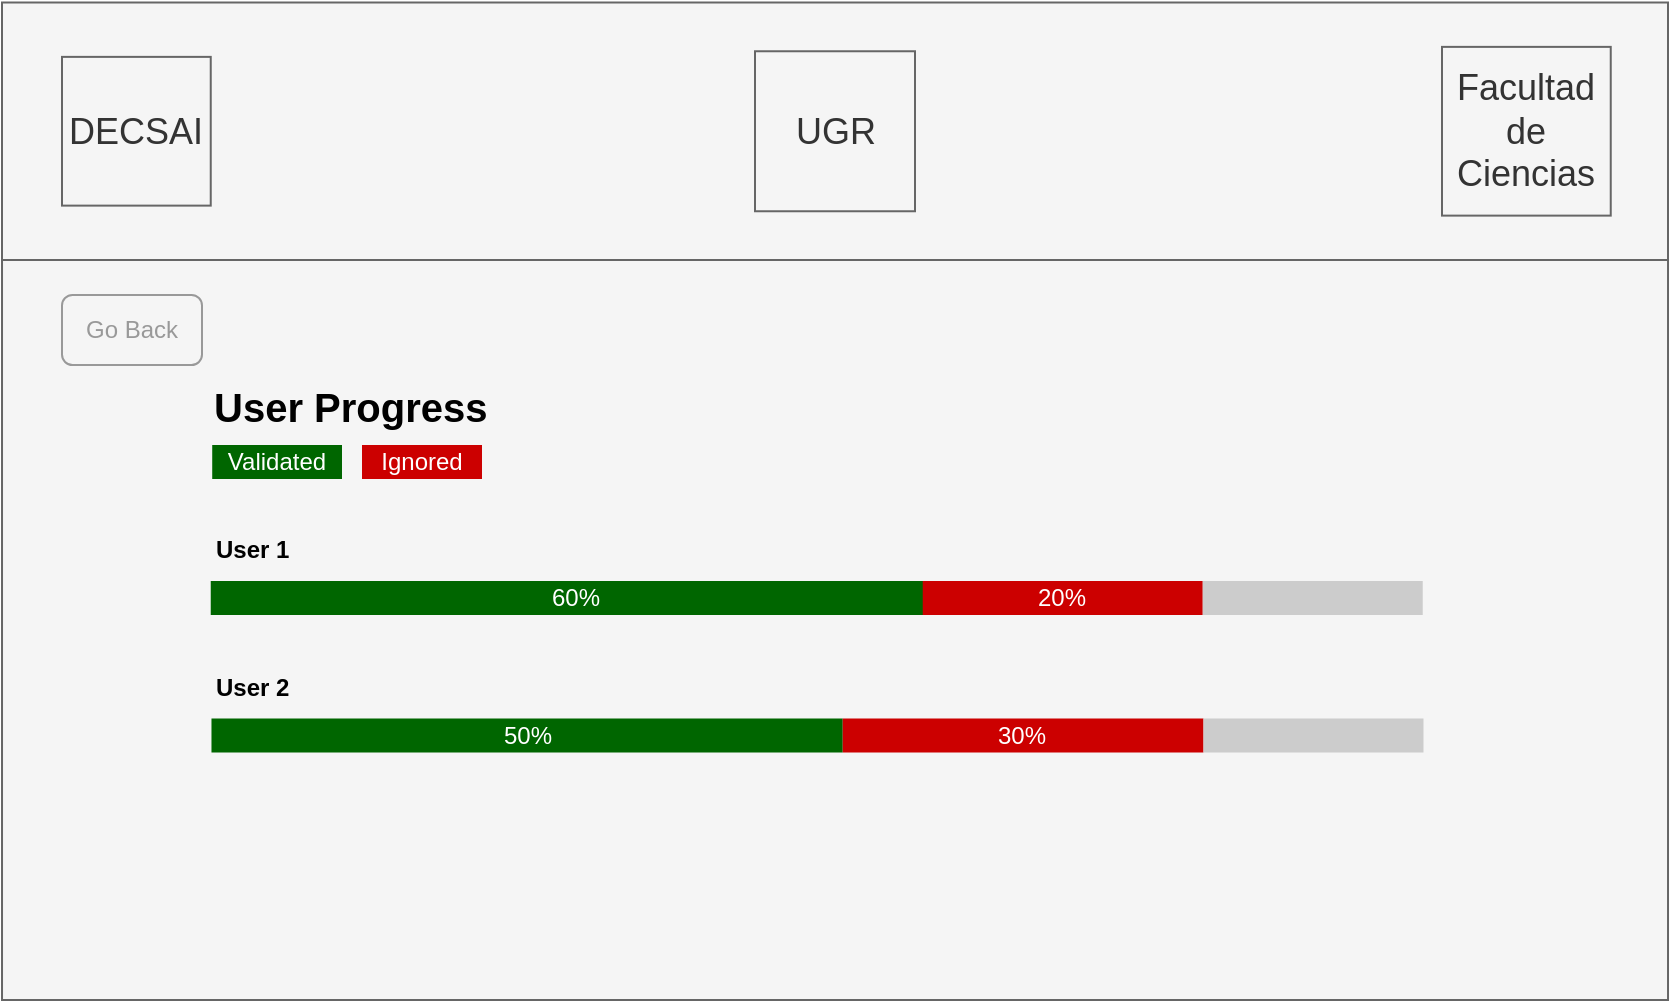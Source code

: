<mxfile>
    <diagram id="-yKd4-HMBDkQZtuK9eO9" name="Page-1">
        <mxGraphModel dx="1156" dy="533" grid="1" gridSize="10" guides="1" tooltips="1" connect="1" arrows="1" fold="1" page="1" pageScale="1" pageWidth="850" pageHeight="1100" math="0" shadow="0">
            <root>
                <mxCell id="0"/>
                <mxCell id="1" parent="0"/>
                <mxCell id="2" value="" style="rounded=0;whiteSpace=wrap;html=1;fillColor=#f5f5f5;strokeColor=#666666;fontColor=#333333;" parent="1" vertex="1">
                    <mxGeometry x="10" y="181.25" width="833" height="128.75" as="geometry"/>
                </mxCell>
                <mxCell id="6" value="&lt;font style=&quot;font-size: 18px;&quot;&gt;DECSAI&lt;/font&gt;" style="whiteSpace=wrap;html=1;aspect=fixed;fillColor=#f5f5f5;fontColor=#333333;strokeColor=#666666;fontSize=18;" parent="1" vertex="1">
                    <mxGeometry x="40" y="208.44" width="74.37" height="74.37" as="geometry"/>
                </mxCell>
                <mxCell id="7" value="&lt;font style=&quot;font-size: 18px;&quot;&gt;UGR&lt;/font&gt;" style="whiteSpace=wrap;html=1;aspect=fixed;fillColor=#f5f5f5;fontColor=#333333;strokeColor=#666666;fontSize=18;" parent="1" vertex="1">
                    <mxGeometry x="386.5" y="205.63" width="80" height="80" as="geometry"/>
                </mxCell>
                <mxCell id="8" value="&lt;font style=&quot;font-size: 18px;&quot;&gt;Facultad de Ciencias&lt;/font&gt;" style="whiteSpace=wrap;html=1;aspect=fixed;fillColor=#f5f5f5;fontColor=#333333;strokeColor=#666666;" parent="1" vertex="1">
                    <mxGeometry x="730" y="203.44" width="84.37" height="84.37" as="geometry"/>
                </mxCell>
                <mxCell id="9" value="" style="rounded=0;whiteSpace=wrap;html=1;fillColor=#f5f5f5;fontColor=#333333;strokeColor=#666666;movable=1;resizable=1;rotatable=1;deletable=1;editable=1;connectable=1;" parent="1" vertex="1">
                    <mxGeometry x="10.01" y="310" width="833" height="370" as="geometry"/>
                </mxCell>
                <mxCell id="56" value="Go Back" style="rounded=1;whiteSpace=wrap;html=1;fillColor=#f5f5f5;fontColor=#999999;strokeColor=#999999;" parent="1" vertex="1">
                    <mxGeometry x="40" y="327.5" width="70" height="35" as="geometry"/>
                </mxCell>
                <mxCell id="65" value="&lt;div style=&quot;&quot;&gt;&lt;span style=&quot;color: rgb(0, 0, 0); background-color: initial;&quot;&gt;User Progress&lt;/span&gt;&lt;/div&gt;" style="text;html=1;strokeColor=none;fillColor=none;align=left;verticalAlign=middle;whiteSpace=wrap;rounded=0;fontSize=20;fontStyle=1" parent="1" vertex="1">
                    <mxGeometry x="114.37" y="362.5" width="267.19" height="40" as="geometry"/>
                </mxCell>
                <mxCell id="66" value="User 1" style="text;html=1;strokeColor=none;fillColor=none;align=left;verticalAlign=middle;whiteSpace=wrap;rounded=0;fontStyle=1;fontColor=#000000;" parent="1" vertex="1">
                    <mxGeometry x="114.74" y="440" width="60" height="30" as="geometry"/>
                </mxCell>
                <mxCell id="67" value="60%" style="rounded=0;whiteSpace=wrap;html=1;fontColor=#FFFFFF;fillColor=#006600;strokeColor=none;" parent="1" vertex="1">
                    <mxGeometry x="114.37" y="470.5" width="366" height="17" as="geometry"/>
                </mxCell>
                <mxCell id="68" value="20%" style="rounded=0;whiteSpace=wrap;html=1;fontColor=#FFFFFF;fillColor=#CC0000;strokeColor=none;" parent="1" vertex="1">
                    <mxGeometry x="470.37" y="470.5" width="140" height="17" as="geometry"/>
                </mxCell>
                <mxCell id="69" value="" style="rounded=0;whiteSpace=wrap;html=1;fontColor=#000000;fillColor=#CCCCCC;strokeColor=none;" parent="1" vertex="1">
                    <mxGeometry x="610.37" y="470.5" width="110" height="17" as="geometry"/>
                </mxCell>
                <mxCell id="70" value="User 2" style="text;html=1;strokeColor=none;fillColor=none;align=left;verticalAlign=middle;whiteSpace=wrap;rounded=0;fontStyle=1;fontColor=#000000;" parent="1" vertex="1">
                    <mxGeometry x="115.11" y="508.75" width="60" height="30" as="geometry"/>
                </mxCell>
                <mxCell id="71" value="50%" style="rounded=0;whiteSpace=wrap;html=1;fontColor=#FFFFFF;fillColor=#006600;strokeColor=none;" parent="1" vertex="1">
                    <mxGeometry x="114.74" y="539.25" width="315.63" height="17" as="geometry"/>
                </mxCell>
                <mxCell id="72" value="30%" style="rounded=0;whiteSpace=wrap;html=1;fontColor=#FFFFFF;fillColor=#CC0000;strokeColor=none;" parent="1" vertex="1">
                    <mxGeometry x="430.37" y="539.25" width="180.37" height="17" as="geometry"/>
                </mxCell>
                <mxCell id="73" value="" style="rounded=0;whiteSpace=wrap;html=1;fontColor=#000000;fillColor=#CCCCCC;strokeColor=none;" parent="1" vertex="1">
                    <mxGeometry x="610.74" y="539.25" width="110" height="17" as="geometry"/>
                </mxCell>
                <mxCell id="75" value="Validated" style="rounded=0;whiteSpace=wrap;html=1;fontColor=#FFFFFF;fillColor=#006600;strokeColor=none;" parent="1" vertex="1">
                    <mxGeometry x="115.11" y="402.5" width="64.89" height="17" as="geometry"/>
                </mxCell>
                <mxCell id="76" value="Ignored" style="rounded=0;whiteSpace=wrap;html=1;fontColor=#FFFFFF;fillColor=#CC0000;strokeColor=none;" parent="1" vertex="1">
                    <mxGeometry x="190" y="402.5" width="60" height="17" as="geometry"/>
                </mxCell>
            </root>
        </mxGraphModel>
    </diagram>
</mxfile>